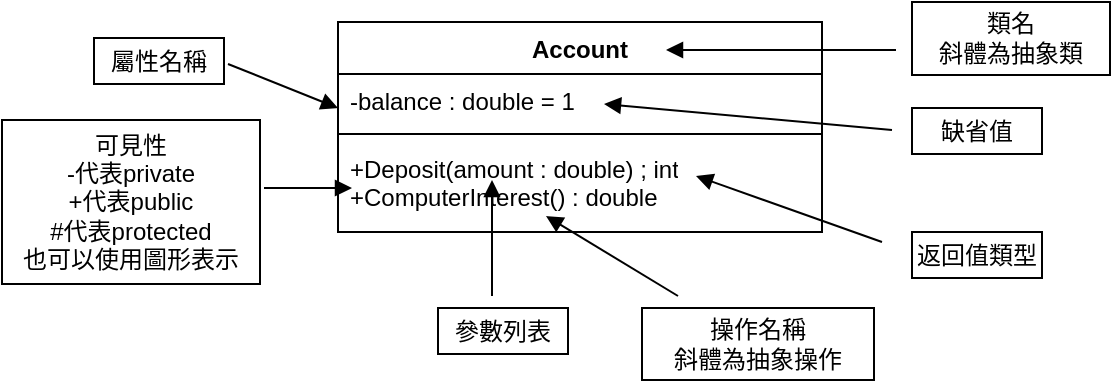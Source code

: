 <mxfile version="22.0.8" type="device">
  <diagram name="第 1 页" id="PPhdmSXQ1CoikLgfEZwS">
    <mxGraphModel dx="420" dy="666" grid="0" gridSize="10" guides="1" tooltips="1" connect="1" arrows="1" fold="1" page="1" pageScale="1" pageWidth="827" pageHeight="1169" math="0" shadow="0">
      <root>
        <mxCell id="0" />
        <mxCell id="1" parent="0" />
        <mxCell id="ZgxIz4QGeBM-uwyUWMxA-15" value="Account" style="swimlane;fontStyle=1;align=center;verticalAlign=top;childLayout=stackLayout;horizontal=1;startSize=26;horizontalStack=0;resizeParent=1;resizeParentMax=0;resizeLast=0;collapsible=1;marginBottom=0;whiteSpace=wrap;html=1;" vertex="1" parent="1">
          <mxGeometry x="302" y="347" width="242" height="105" as="geometry" />
        </mxCell>
        <mxCell id="ZgxIz4QGeBM-uwyUWMxA-16" value="-balance : double = 1" style="text;strokeColor=none;fillColor=none;align=left;verticalAlign=top;spacingLeft=4;spacingRight=4;overflow=hidden;rotatable=0;points=[[0,0.5],[1,0.5]];portConstraint=eastwest;whiteSpace=wrap;html=1;" vertex="1" parent="ZgxIz4QGeBM-uwyUWMxA-15">
          <mxGeometry y="26" width="242" height="26" as="geometry" />
        </mxCell>
        <mxCell id="ZgxIz4QGeBM-uwyUWMxA-17" value="" style="line;strokeWidth=1;fillColor=none;align=left;verticalAlign=middle;spacingTop=-1;spacingLeft=3;spacingRight=3;rotatable=0;labelPosition=right;points=[];portConstraint=eastwest;strokeColor=inherit;" vertex="1" parent="ZgxIz4QGeBM-uwyUWMxA-15">
          <mxGeometry y="52" width="242" height="8" as="geometry" />
        </mxCell>
        <mxCell id="ZgxIz4QGeBM-uwyUWMxA-36" value="" style="html=1;verticalAlign=bottom;endArrow=block;curved=0;rounded=0;" edge="1" parent="ZgxIz4QGeBM-uwyUWMxA-15">
          <mxGeometry width="80" relative="1" as="geometry">
            <mxPoint x="277" y="54" as="sourcePoint" />
            <mxPoint x="133" y="41" as="targetPoint" />
          </mxGeometry>
        </mxCell>
        <mxCell id="ZgxIz4QGeBM-uwyUWMxA-18" value="+Deposit(amount : double) ; int&lt;br&gt;+ComputerInterest() : double" style="text;strokeColor=none;fillColor=none;align=left;verticalAlign=top;spacingLeft=4;spacingRight=4;overflow=hidden;rotatable=0;points=[[0,0.5],[1,0.5]];portConstraint=eastwest;whiteSpace=wrap;html=1;" vertex="1" parent="ZgxIz4QGeBM-uwyUWMxA-15">
          <mxGeometry y="60" width="242" height="45" as="geometry" />
        </mxCell>
        <mxCell id="ZgxIz4QGeBM-uwyUWMxA-19" value="屬性名稱" style="html=1;whiteSpace=wrap;" vertex="1" parent="1">
          <mxGeometry x="180" y="355" width="65" height="23" as="geometry" />
        </mxCell>
        <mxCell id="ZgxIz4QGeBM-uwyUWMxA-20" value="可見性&lt;br&gt;-代表private&lt;br&gt;+代表public&lt;br&gt;#代表protected&lt;br&gt;也可以使用圖形表示" style="html=1;whiteSpace=wrap;" vertex="1" parent="1">
          <mxGeometry x="134" y="396" width="129" height="82" as="geometry" />
        </mxCell>
        <mxCell id="ZgxIz4QGeBM-uwyUWMxA-21" value="參數列表" style="html=1;whiteSpace=wrap;" vertex="1" parent="1">
          <mxGeometry x="352" y="490" width="65" height="23" as="geometry" />
        </mxCell>
        <mxCell id="ZgxIz4QGeBM-uwyUWMxA-22" value="操作名稱&lt;br&gt;斜體為抽象操作" style="html=1;whiteSpace=wrap;" vertex="1" parent="1">
          <mxGeometry x="454" y="490" width="116" height="36" as="geometry" />
        </mxCell>
        <mxCell id="ZgxIz4QGeBM-uwyUWMxA-23" value="返回值類型" style="html=1;whiteSpace=wrap;" vertex="1" parent="1">
          <mxGeometry x="589" y="452" width="65" height="23" as="geometry" />
        </mxCell>
        <mxCell id="ZgxIz4QGeBM-uwyUWMxA-24" value="缺省值" style="html=1;whiteSpace=wrap;" vertex="1" parent="1">
          <mxGeometry x="589" y="390" width="65" height="23" as="geometry" />
        </mxCell>
        <mxCell id="ZgxIz4QGeBM-uwyUWMxA-25" value="類名&lt;br&gt;斜體為抽象類&lt;br&gt;" style="html=1;whiteSpace=wrap;" vertex="1" parent="1">
          <mxGeometry x="589" y="337" width="99" height="36.5" as="geometry" />
        </mxCell>
        <mxCell id="ZgxIz4QGeBM-uwyUWMxA-35" value="" style="html=1;verticalAlign=bottom;endArrow=block;curved=0;rounded=0;" edge="1" parent="1">
          <mxGeometry width="80" relative="1" as="geometry">
            <mxPoint x="581" y="361" as="sourcePoint" />
            <mxPoint x="466" y="361" as="targetPoint" />
          </mxGeometry>
        </mxCell>
        <mxCell id="ZgxIz4QGeBM-uwyUWMxA-37" value="" style="html=1;verticalAlign=bottom;endArrow=block;curved=0;rounded=0;" edge="1" parent="1">
          <mxGeometry width="80" relative="1" as="geometry">
            <mxPoint x="574" y="457" as="sourcePoint" />
            <mxPoint x="481" y="424" as="targetPoint" />
          </mxGeometry>
        </mxCell>
        <mxCell id="ZgxIz4QGeBM-uwyUWMxA-38" value="" style="html=1;verticalAlign=bottom;endArrow=block;curved=0;rounded=0;" edge="1" parent="1">
          <mxGeometry width="80" relative="1" as="geometry">
            <mxPoint x="472" y="484" as="sourcePoint" />
            <mxPoint x="406" y="444" as="targetPoint" />
          </mxGeometry>
        </mxCell>
        <mxCell id="ZgxIz4QGeBM-uwyUWMxA-39" value="" style="html=1;verticalAlign=bottom;endArrow=block;curved=0;rounded=0;" edge="1" parent="1">
          <mxGeometry width="80" relative="1" as="geometry">
            <mxPoint x="379" y="484" as="sourcePoint" />
            <mxPoint x="379" y="426" as="targetPoint" />
          </mxGeometry>
        </mxCell>
        <mxCell id="ZgxIz4QGeBM-uwyUWMxA-40" value="" style="html=1;verticalAlign=bottom;endArrow=block;curved=0;rounded=0;" edge="1" parent="1">
          <mxGeometry width="80" relative="1" as="geometry">
            <mxPoint x="247" y="368" as="sourcePoint" />
            <mxPoint x="302" y="390" as="targetPoint" />
          </mxGeometry>
        </mxCell>
        <mxCell id="ZgxIz4QGeBM-uwyUWMxA-41" value="" style="html=1;verticalAlign=bottom;endArrow=block;curved=0;rounded=0;" edge="1" parent="1">
          <mxGeometry width="80" relative="1" as="geometry">
            <mxPoint x="265" y="430" as="sourcePoint" />
            <mxPoint x="309" y="430" as="targetPoint" />
          </mxGeometry>
        </mxCell>
      </root>
    </mxGraphModel>
  </diagram>
</mxfile>
